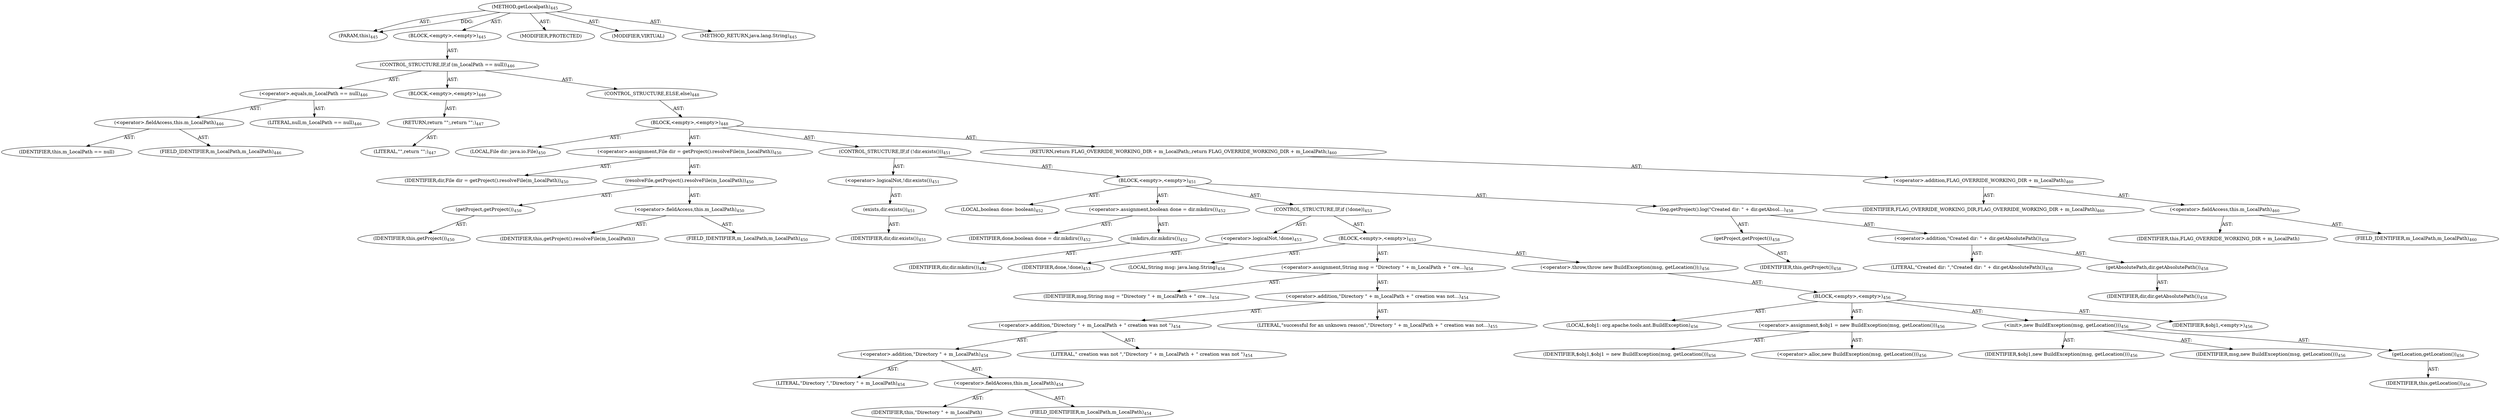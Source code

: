 digraph "getLocalpath" {  
"111669149735" [label = <(METHOD,getLocalpath)<SUB>445</SUB>> ]
"115964116996" [label = <(PARAM,this)<SUB>445</SUB>> ]
"25769803831" [label = <(BLOCK,&lt;empty&gt;,&lt;empty&gt;)<SUB>445</SUB>> ]
"47244640271" [label = <(CONTROL_STRUCTURE,IF,if (m_LocalPath == null))<SUB>446</SUB>> ]
"30064771217" [label = <(&lt;operator&gt;.equals,m_LocalPath == null)<SUB>446</SUB>> ]
"30064771218" [label = <(&lt;operator&gt;.fieldAccess,this.m_LocalPath)<SUB>446</SUB>> ]
"68719476881" [label = <(IDENTIFIER,this,m_LocalPath == null)> ]
"55834574901" [label = <(FIELD_IDENTIFIER,m_LocalPath,m_LocalPath)<SUB>446</SUB>> ]
"90194313242" [label = <(LITERAL,null,m_LocalPath == null)<SUB>446</SUB>> ]
"25769803832" [label = <(BLOCK,&lt;empty&gt;,&lt;empty&gt;)<SUB>446</SUB>> ]
"146028888080" [label = <(RETURN,return &quot;&quot;;,return &quot;&quot;;)<SUB>447</SUB>> ]
"90194313243" [label = <(LITERAL,&quot;&quot;,return &quot;&quot;;)<SUB>447</SUB>> ]
"47244640272" [label = <(CONTROL_STRUCTURE,ELSE,else)<SUB>448</SUB>> ]
"25769803833" [label = <(BLOCK,&lt;empty&gt;,&lt;empty&gt;)<SUB>448</SUB>> ]
"94489280519" [label = <(LOCAL,File dir: java.io.File)<SUB>450</SUB>> ]
"30064771219" [label = <(&lt;operator&gt;.assignment,File dir = getProject().resolveFile(m_LocalPath))<SUB>450</SUB>> ]
"68719476882" [label = <(IDENTIFIER,dir,File dir = getProject().resolveFile(m_LocalPath))<SUB>450</SUB>> ]
"30064771220" [label = <(resolveFile,getProject().resolveFile(m_LocalPath))<SUB>450</SUB>> ]
"30064771221" [label = <(getProject,getProject())<SUB>450</SUB>> ]
"68719476744" [label = <(IDENTIFIER,this,getProject())<SUB>450</SUB>> ]
"30064771222" [label = <(&lt;operator&gt;.fieldAccess,this.m_LocalPath)<SUB>450</SUB>> ]
"68719476883" [label = <(IDENTIFIER,this,getProject().resolveFile(m_LocalPath))> ]
"55834574902" [label = <(FIELD_IDENTIFIER,m_LocalPath,m_LocalPath)<SUB>450</SUB>> ]
"47244640273" [label = <(CONTROL_STRUCTURE,IF,if (!dir.exists()))<SUB>451</SUB>> ]
"30064771223" [label = <(&lt;operator&gt;.logicalNot,!dir.exists())<SUB>451</SUB>> ]
"30064771224" [label = <(exists,dir.exists())<SUB>451</SUB>> ]
"68719476884" [label = <(IDENTIFIER,dir,dir.exists())<SUB>451</SUB>> ]
"25769803834" [label = <(BLOCK,&lt;empty&gt;,&lt;empty&gt;)<SUB>451</SUB>> ]
"94489280520" [label = <(LOCAL,boolean done: boolean)<SUB>452</SUB>> ]
"30064771225" [label = <(&lt;operator&gt;.assignment,boolean done = dir.mkdirs())<SUB>452</SUB>> ]
"68719476885" [label = <(IDENTIFIER,done,boolean done = dir.mkdirs())<SUB>452</SUB>> ]
"30064771226" [label = <(mkdirs,dir.mkdirs())<SUB>452</SUB>> ]
"68719476886" [label = <(IDENTIFIER,dir,dir.mkdirs())<SUB>452</SUB>> ]
"47244640274" [label = <(CONTROL_STRUCTURE,IF,if (!done))<SUB>453</SUB>> ]
"30064771227" [label = <(&lt;operator&gt;.logicalNot,!done)<SUB>453</SUB>> ]
"68719476887" [label = <(IDENTIFIER,done,!done)<SUB>453</SUB>> ]
"25769803835" [label = <(BLOCK,&lt;empty&gt;,&lt;empty&gt;)<SUB>453</SUB>> ]
"94489280521" [label = <(LOCAL,String msg: java.lang.String)<SUB>454</SUB>> ]
"30064771228" [label = <(&lt;operator&gt;.assignment,String msg = &quot;Directory &quot; + m_LocalPath + &quot; cre...)<SUB>454</SUB>> ]
"68719476888" [label = <(IDENTIFIER,msg,String msg = &quot;Directory &quot; + m_LocalPath + &quot; cre...)<SUB>454</SUB>> ]
"30064771229" [label = <(&lt;operator&gt;.addition,&quot;Directory &quot; + m_LocalPath + &quot; creation was not...)<SUB>454</SUB>> ]
"30064771230" [label = <(&lt;operator&gt;.addition,&quot;Directory &quot; + m_LocalPath + &quot; creation was not &quot;)<SUB>454</SUB>> ]
"30064771231" [label = <(&lt;operator&gt;.addition,&quot;Directory &quot; + m_LocalPath)<SUB>454</SUB>> ]
"90194313244" [label = <(LITERAL,&quot;Directory &quot;,&quot;Directory &quot; + m_LocalPath)<SUB>454</SUB>> ]
"30064771232" [label = <(&lt;operator&gt;.fieldAccess,this.m_LocalPath)<SUB>454</SUB>> ]
"68719476889" [label = <(IDENTIFIER,this,&quot;Directory &quot; + m_LocalPath)> ]
"55834574903" [label = <(FIELD_IDENTIFIER,m_LocalPath,m_LocalPath)<SUB>454</SUB>> ]
"90194313245" [label = <(LITERAL,&quot; creation was not &quot;,&quot;Directory &quot; + m_LocalPath + &quot; creation was not &quot;)<SUB>454</SUB>> ]
"90194313246" [label = <(LITERAL,&quot;successful for an unknown reason&quot;,&quot;Directory &quot; + m_LocalPath + &quot; creation was not...)<SUB>455</SUB>> ]
"30064771233" [label = <(&lt;operator&gt;.throw,throw new BuildException(msg, getLocation());)<SUB>456</SUB>> ]
"25769803836" [label = <(BLOCK,&lt;empty&gt;,&lt;empty&gt;)<SUB>456</SUB>> ]
"94489280522" [label = <(LOCAL,$obj1: org.apache.tools.ant.BuildException)<SUB>456</SUB>> ]
"30064771234" [label = <(&lt;operator&gt;.assignment,$obj1 = new BuildException(msg, getLocation()))<SUB>456</SUB>> ]
"68719476890" [label = <(IDENTIFIER,$obj1,$obj1 = new BuildException(msg, getLocation()))<SUB>456</SUB>> ]
"30064771235" [label = <(&lt;operator&gt;.alloc,new BuildException(msg, getLocation()))<SUB>456</SUB>> ]
"30064771236" [label = <(&lt;init&gt;,new BuildException(msg, getLocation()))<SUB>456</SUB>> ]
"68719476891" [label = <(IDENTIFIER,$obj1,new BuildException(msg, getLocation()))<SUB>456</SUB>> ]
"68719476892" [label = <(IDENTIFIER,msg,new BuildException(msg, getLocation()))<SUB>456</SUB>> ]
"30064771237" [label = <(getLocation,getLocation())<SUB>456</SUB>> ]
"68719476745" [label = <(IDENTIFIER,this,getLocation())<SUB>456</SUB>> ]
"68719476893" [label = <(IDENTIFIER,$obj1,&lt;empty&gt;)<SUB>456</SUB>> ]
"30064771238" [label = <(log,getProject().log(&quot;Created dir: &quot; + dir.getAbsol...)<SUB>458</SUB>> ]
"30064771239" [label = <(getProject,getProject())<SUB>458</SUB>> ]
"68719476746" [label = <(IDENTIFIER,this,getProject())<SUB>458</SUB>> ]
"30064771240" [label = <(&lt;operator&gt;.addition,&quot;Created dir: &quot; + dir.getAbsolutePath())<SUB>458</SUB>> ]
"90194313247" [label = <(LITERAL,&quot;Created dir: &quot;,&quot;Created dir: &quot; + dir.getAbsolutePath())<SUB>458</SUB>> ]
"30064771241" [label = <(getAbsolutePath,dir.getAbsolutePath())<SUB>458</SUB>> ]
"68719476894" [label = <(IDENTIFIER,dir,dir.getAbsolutePath())<SUB>458</SUB>> ]
"146028888081" [label = <(RETURN,return FLAG_OVERRIDE_WORKING_DIR + m_LocalPath;,return FLAG_OVERRIDE_WORKING_DIR + m_LocalPath;)<SUB>460</SUB>> ]
"30064771242" [label = <(&lt;operator&gt;.addition,FLAG_OVERRIDE_WORKING_DIR + m_LocalPath)<SUB>460</SUB>> ]
"68719476895" [label = <(IDENTIFIER,FLAG_OVERRIDE_WORKING_DIR,FLAG_OVERRIDE_WORKING_DIR + m_LocalPath)<SUB>460</SUB>> ]
"30064771243" [label = <(&lt;operator&gt;.fieldAccess,this.m_LocalPath)<SUB>460</SUB>> ]
"68719476896" [label = <(IDENTIFIER,this,FLAG_OVERRIDE_WORKING_DIR + m_LocalPath)> ]
"55834574904" [label = <(FIELD_IDENTIFIER,m_LocalPath,m_LocalPath)<SUB>460</SUB>> ]
"133143986280" [label = <(MODIFIER,PROTECTED)> ]
"133143986281" [label = <(MODIFIER,VIRTUAL)> ]
"128849018919" [label = <(METHOD_RETURN,java.lang.String)<SUB>445</SUB>> ]
  "111669149735" -> "115964116996"  [ label = "AST: "] 
  "111669149735" -> "25769803831"  [ label = "AST: "] 
  "111669149735" -> "133143986280"  [ label = "AST: "] 
  "111669149735" -> "133143986281"  [ label = "AST: "] 
  "111669149735" -> "128849018919"  [ label = "AST: "] 
  "25769803831" -> "47244640271"  [ label = "AST: "] 
  "47244640271" -> "30064771217"  [ label = "AST: "] 
  "47244640271" -> "25769803832"  [ label = "AST: "] 
  "47244640271" -> "47244640272"  [ label = "AST: "] 
  "30064771217" -> "30064771218"  [ label = "AST: "] 
  "30064771217" -> "90194313242"  [ label = "AST: "] 
  "30064771218" -> "68719476881"  [ label = "AST: "] 
  "30064771218" -> "55834574901"  [ label = "AST: "] 
  "25769803832" -> "146028888080"  [ label = "AST: "] 
  "146028888080" -> "90194313243"  [ label = "AST: "] 
  "47244640272" -> "25769803833"  [ label = "AST: "] 
  "25769803833" -> "94489280519"  [ label = "AST: "] 
  "25769803833" -> "30064771219"  [ label = "AST: "] 
  "25769803833" -> "47244640273"  [ label = "AST: "] 
  "25769803833" -> "146028888081"  [ label = "AST: "] 
  "30064771219" -> "68719476882"  [ label = "AST: "] 
  "30064771219" -> "30064771220"  [ label = "AST: "] 
  "30064771220" -> "30064771221"  [ label = "AST: "] 
  "30064771220" -> "30064771222"  [ label = "AST: "] 
  "30064771221" -> "68719476744"  [ label = "AST: "] 
  "30064771222" -> "68719476883"  [ label = "AST: "] 
  "30064771222" -> "55834574902"  [ label = "AST: "] 
  "47244640273" -> "30064771223"  [ label = "AST: "] 
  "47244640273" -> "25769803834"  [ label = "AST: "] 
  "30064771223" -> "30064771224"  [ label = "AST: "] 
  "30064771224" -> "68719476884"  [ label = "AST: "] 
  "25769803834" -> "94489280520"  [ label = "AST: "] 
  "25769803834" -> "30064771225"  [ label = "AST: "] 
  "25769803834" -> "47244640274"  [ label = "AST: "] 
  "25769803834" -> "30064771238"  [ label = "AST: "] 
  "30064771225" -> "68719476885"  [ label = "AST: "] 
  "30064771225" -> "30064771226"  [ label = "AST: "] 
  "30064771226" -> "68719476886"  [ label = "AST: "] 
  "47244640274" -> "30064771227"  [ label = "AST: "] 
  "47244640274" -> "25769803835"  [ label = "AST: "] 
  "30064771227" -> "68719476887"  [ label = "AST: "] 
  "25769803835" -> "94489280521"  [ label = "AST: "] 
  "25769803835" -> "30064771228"  [ label = "AST: "] 
  "25769803835" -> "30064771233"  [ label = "AST: "] 
  "30064771228" -> "68719476888"  [ label = "AST: "] 
  "30064771228" -> "30064771229"  [ label = "AST: "] 
  "30064771229" -> "30064771230"  [ label = "AST: "] 
  "30064771229" -> "90194313246"  [ label = "AST: "] 
  "30064771230" -> "30064771231"  [ label = "AST: "] 
  "30064771230" -> "90194313245"  [ label = "AST: "] 
  "30064771231" -> "90194313244"  [ label = "AST: "] 
  "30064771231" -> "30064771232"  [ label = "AST: "] 
  "30064771232" -> "68719476889"  [ label = "AST: "] 
  "30064771232" -> "55834574903"  [ label = "AST: "] 
  "30064771233" -> "25769803836"  [ label = "AST: "] 
  "25769803836" -> "94489280522"  [ label = "AST: "] 
  "25769803836" -> "30064771234"  [ label = "AST: "] 
  "25769803836" -> "30064771236"  [ label = "AST: "] 
  "25769803836" -> "68719476893"  [ label = "AST: "] 
  "30064771234" -> "68719476890"  [ label = "AST: "] 
  "30064771234" -> "30064771235"  [ label = "AST: "] 
  "30064771236" -> "68719476891"  [ label = "AST: "] 
  "30064771236" -> "68719476892"  [ label = "AST: "] 
  "30064771236" -> "30064771237"  [ label = "AST: "] 
  "30064771237" -> "68719476745"  [ label = "AST: "] 
  "30064771238" -> "30064771239"  [ label = "AST: "] 
  "30064771238" -> "30064771240"  [ label = "AST: "] 
  "30064771239" -> "68719476746"  [ label = "AST: "] 
  "30064771240" -> "90194313247"  [ label = "AST: "] 
  "30064771240" -> "30064771241"  [ label = "AST: "] 
  "30064771241" -> "68719476894"  [ label = "AST: "] 
  "146028888081" -> "30064771242"  [ label = "AST: "] 
  "30064771242" -> "68719476895"  [ label = "AST: "] 
  "30064771242" -> "30064771243"  [ label = "AST: "] 
  "30064771243" -> "68719476896"  [ label = "AST: "] 
  "30064771243" -> "55834574904"  [ label = "AST: "] 
  "111669149735" -> "115964116996"  [ label = "DDG: "] 
}
